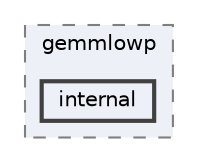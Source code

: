 digraph "Arduino/GetStartedWithMachineLearningOnArduino/tflite-micro-arduino-examples-main/src/third_party/gemmlowp/internal"
{
 // LATEX_PDF_SIZE
  bgcolor="transparent";
  edge [fontname=Helvetica,fontsize=10,labelfontname=Helvetica,labelfontsize=10];
  node [fontname=Helvetica,fontsize=10,shape=box,height=0.2,width=0.4];
  compound=true
  subgraph clusterdir_7d1ca4992107365029a4d95a551b80f1 {
    graph [ bgcolor="#edf0f7", pencolor="grey50", label="gemmlowp", fontname=Helvetica,fontsize=10 style="filled,dashed", URL="dir_7d1ca4992107365029a4d95a551b80f1.html",tooltip=""]
  dir_67f7711860d5ee9cef900dd280ba404c [label="internal", fillcolor="#edf0f7", color="grey25", style="filled,bold", URL="dir_67f7711860d5ee9cef900dd280ba404c.html",tooltip=""];
  }
}
